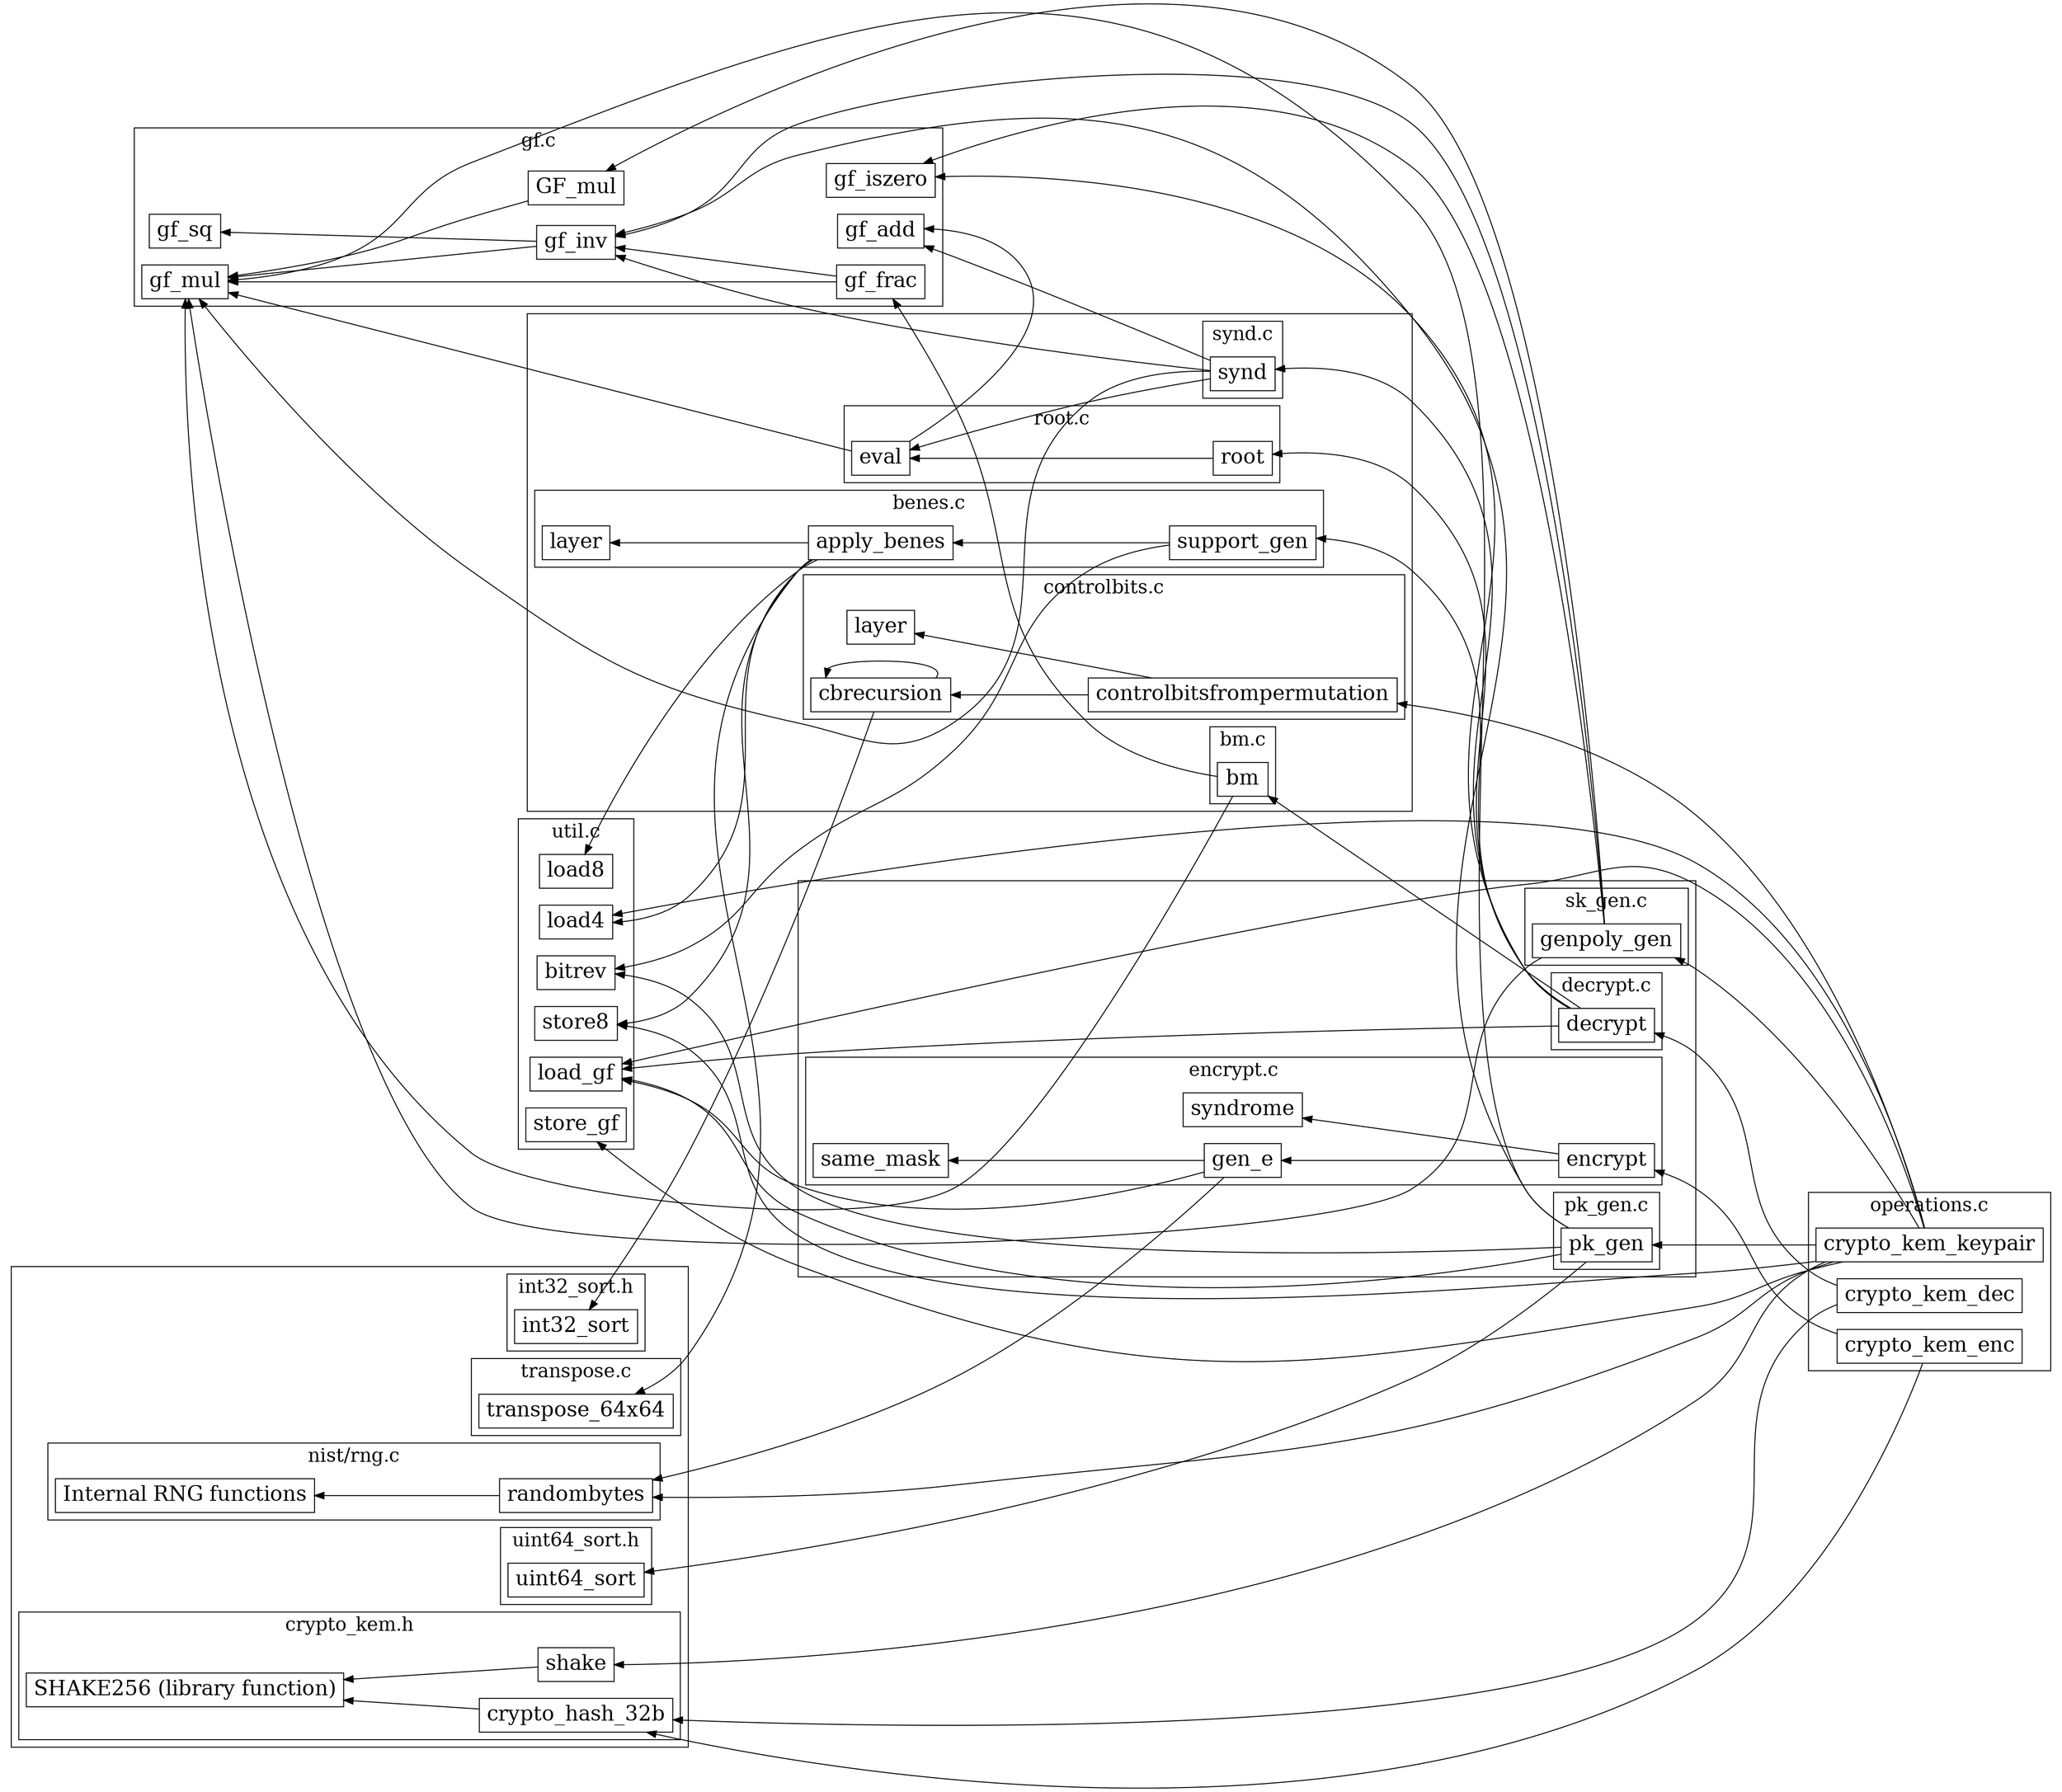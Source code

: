 digraph G {
  color=black;rankdir=RL;fontsize=20;ranksep=2;
  subgraph "cluster_gf.c" {
    label="gf.c";
    gf_iszero [shape=box,fontsize=22,label="gf_iszero"];
    gf_add [shape=box,fontsize=22,label="gf_add"];
    gf_mul [shape=box,fontsize=22,label="gf_mul"];
    gf_sq [shape=box,fontsize=22,label="gf_sq"];
    gf_inv [shape=box,fontsize=22,label="gf_inv"];
    gf_frac [shape=box,fontsize=22,label="gf_frac"];
    GF_mul [shape=box,fontsize=22,label="GF_mul"];
    gf_inv -> gf_sq;
    gf_inv -> gf_mul;
    gf_frac -> gf_inv;
    gf_frac -> gf_mul;
    GF_mul -> gf_mul;
  }
  subgraph "cluster_rarefunctions" {
    subgraph "cluster_crypto_kem.h" {
      label="crypto_kem.h";
      crypto_hash_32b [shape=box,fontsize=22,label="crypto_hash_32b"];
      shake [shape=box,fontsize=22,label="shake"];
      SHAKE256 [shape=box,fontsize=22,label="SHAKE256 (library function)"];
      crypto_hash_32b -> SHAKE256;
      shake -> SHAKE256;
    }
    subgraph "cluster_nist/rng.c" {
      label="nist/rng.c";
      randombytes [shape=box,fontsize=22,label="randombytes"];
      rng_int [shape=box,fontsize=22,label="Internal RNG functions"];
      randombytes -> rng_int;
    }
    subgraph "cluster_transpose.c" {
      label="transpose.c";
      transpose_64x64 [shape=box,fontsize=22,label="transpose_64x64"];
    }
    subgraph "cluster_int32_sort.h" {
      label="int32_sort.h";
      int32_sort [shape=box,fontsize=22,label="int32_sort"];
    }
    subgraph "cluster_uint64_sort.h" {
      label="uint64_sort.h";
      uint64_sort [shape=box,fontsize=22,label="uint64_sort"];
    }
  }
  subgraph "cluster_util.c" {
    label="util.c";
    store_gf [shape=box,fontsize=22,label="store_gf"];
    load_gf [shape=box,fontsize=22,label="load_gf"];
    load4 [shape=box,fontsize=22,label="load4"];
    store8 [shape=box,fontsize=22,label="store8"];
    load8 [shape=box,fontsize=22,label="load8"];
    bitrev [shape=box,fontsize=22,label="bitrev"];
  }
  subgraph "cluster_secondlevel" {
    subgraph "cluster_bm.c" {
      label="bm.c";
      bm [shape=box,fontsize=22,label="bm"];
      bm -> {gf_mul gf_frac};
    }
    subgraph "cluster_root.c" {
      label="root.c";
      eval [shape=box,fontsize=22,label="eval"];
      root [shape=box,fontsize=22,label="root"];
      eval -> {gf_mul gf_add};
      root -> eval;
    }
    subgraph "cluster_synd.c" {
      label="synd.c";
      synd [shape=box,fontsize=22,label="synd"];
      synd -> {eval gf_inv gf_mul gf_add};
    }
    subgraph "cluster_benes.c" {
      label="benes.c";
      benes_layer [shape=box,fontsize=22,label="layer"];
      apply_benes [shape=box,fontsize=22,label="apply_benes"];
      support_gen [shape=box,fontsize=22,label="support_gen"];
      apply_benes -> {load8 transpose_64x64 benes_layer load4 store8};
      support_gen -> {bitrev apply_benes};
    }
    subgraph "cluster_controlbits.c" {
      label="controlbits.c";
      cbrecursion [shape=box,fontsize=22,label="cbrecursion"];
      controlbits_layer [shape=box,fontsize=22,label="layer"];
      controlbitsfrompermutation [shape=box,fontsize=22,label="controlbitsfrompermutation"];
      cbrecursion -> {int32_sort cbrecursion};
      controlbitsfrompermutation -> {cbrecursion, controlbits_layer};
    }
  }
  subgraph "cluster_primitive" {
    subgraph "cluster_sk_gen.c" {
      label="sk_gen.c";
      genpoly_gen [shape=box,fontsize=22,label="genpoly_gen"];
      genpoly_gen -> {GF_mul gf_iszero gf_inv gf_mul gf_mul};
    }
    subgraph "cluster_decrypt.c" {
      label="decrypt.c";
      decrypt [shape=box,fontsize=22,label="decrypt"];
      decrypt -> { support_gen synd bm root gf_iszero load_gf};
    }
    subgraph "cluster_pk_gen.c" {
      label="pk_gen.c";
      pk_gen [shape=box,fontsize=22,label="pk_gen"];
      pk_gen -> {load_gf bitrev gf_inv gf_mul	uint64_sort};
    }
    subgraph "cluster_encrypt.c" {
      label="encrypt.c";
      same_mask [shape=box,fontsize=22,label="same_mask"];
      gen_e [shape=box,fontsize=22,label="gen_e"];
      syndrome [shape=box,fontsize=22,label="syndrome"];
      encrypt [shape=box,fontsize=22,label="encrypt"];
      gen_e -> {randombytes load_gf same_mask};
      encrypt -> {gen_e syndrome};
    }
  }
  subgraph "cluster_operations.c" {
    label="operations.c";
    crypto_kem_enc [shape=box,fontsize=22,label="crypto_kem_enc"];
    crypto_kem_dec [shape=box,fontsize=22,label="crypto_kem_dec"];
    crypto_kem_keypair [shape=box,fontsize=22,label="crypto_kem_keypair"];
    crypto_kem_enc -> {encrypt crypto_hash_32b};
    crypto_kem_dec -> {crypto_hash_32b decrypt};
    crypto_kem_keypair -> { randombytes shake load_gf genpoly_gen store_gf load4 pk_gen controlbitsfrompermutation store8};
  }
}